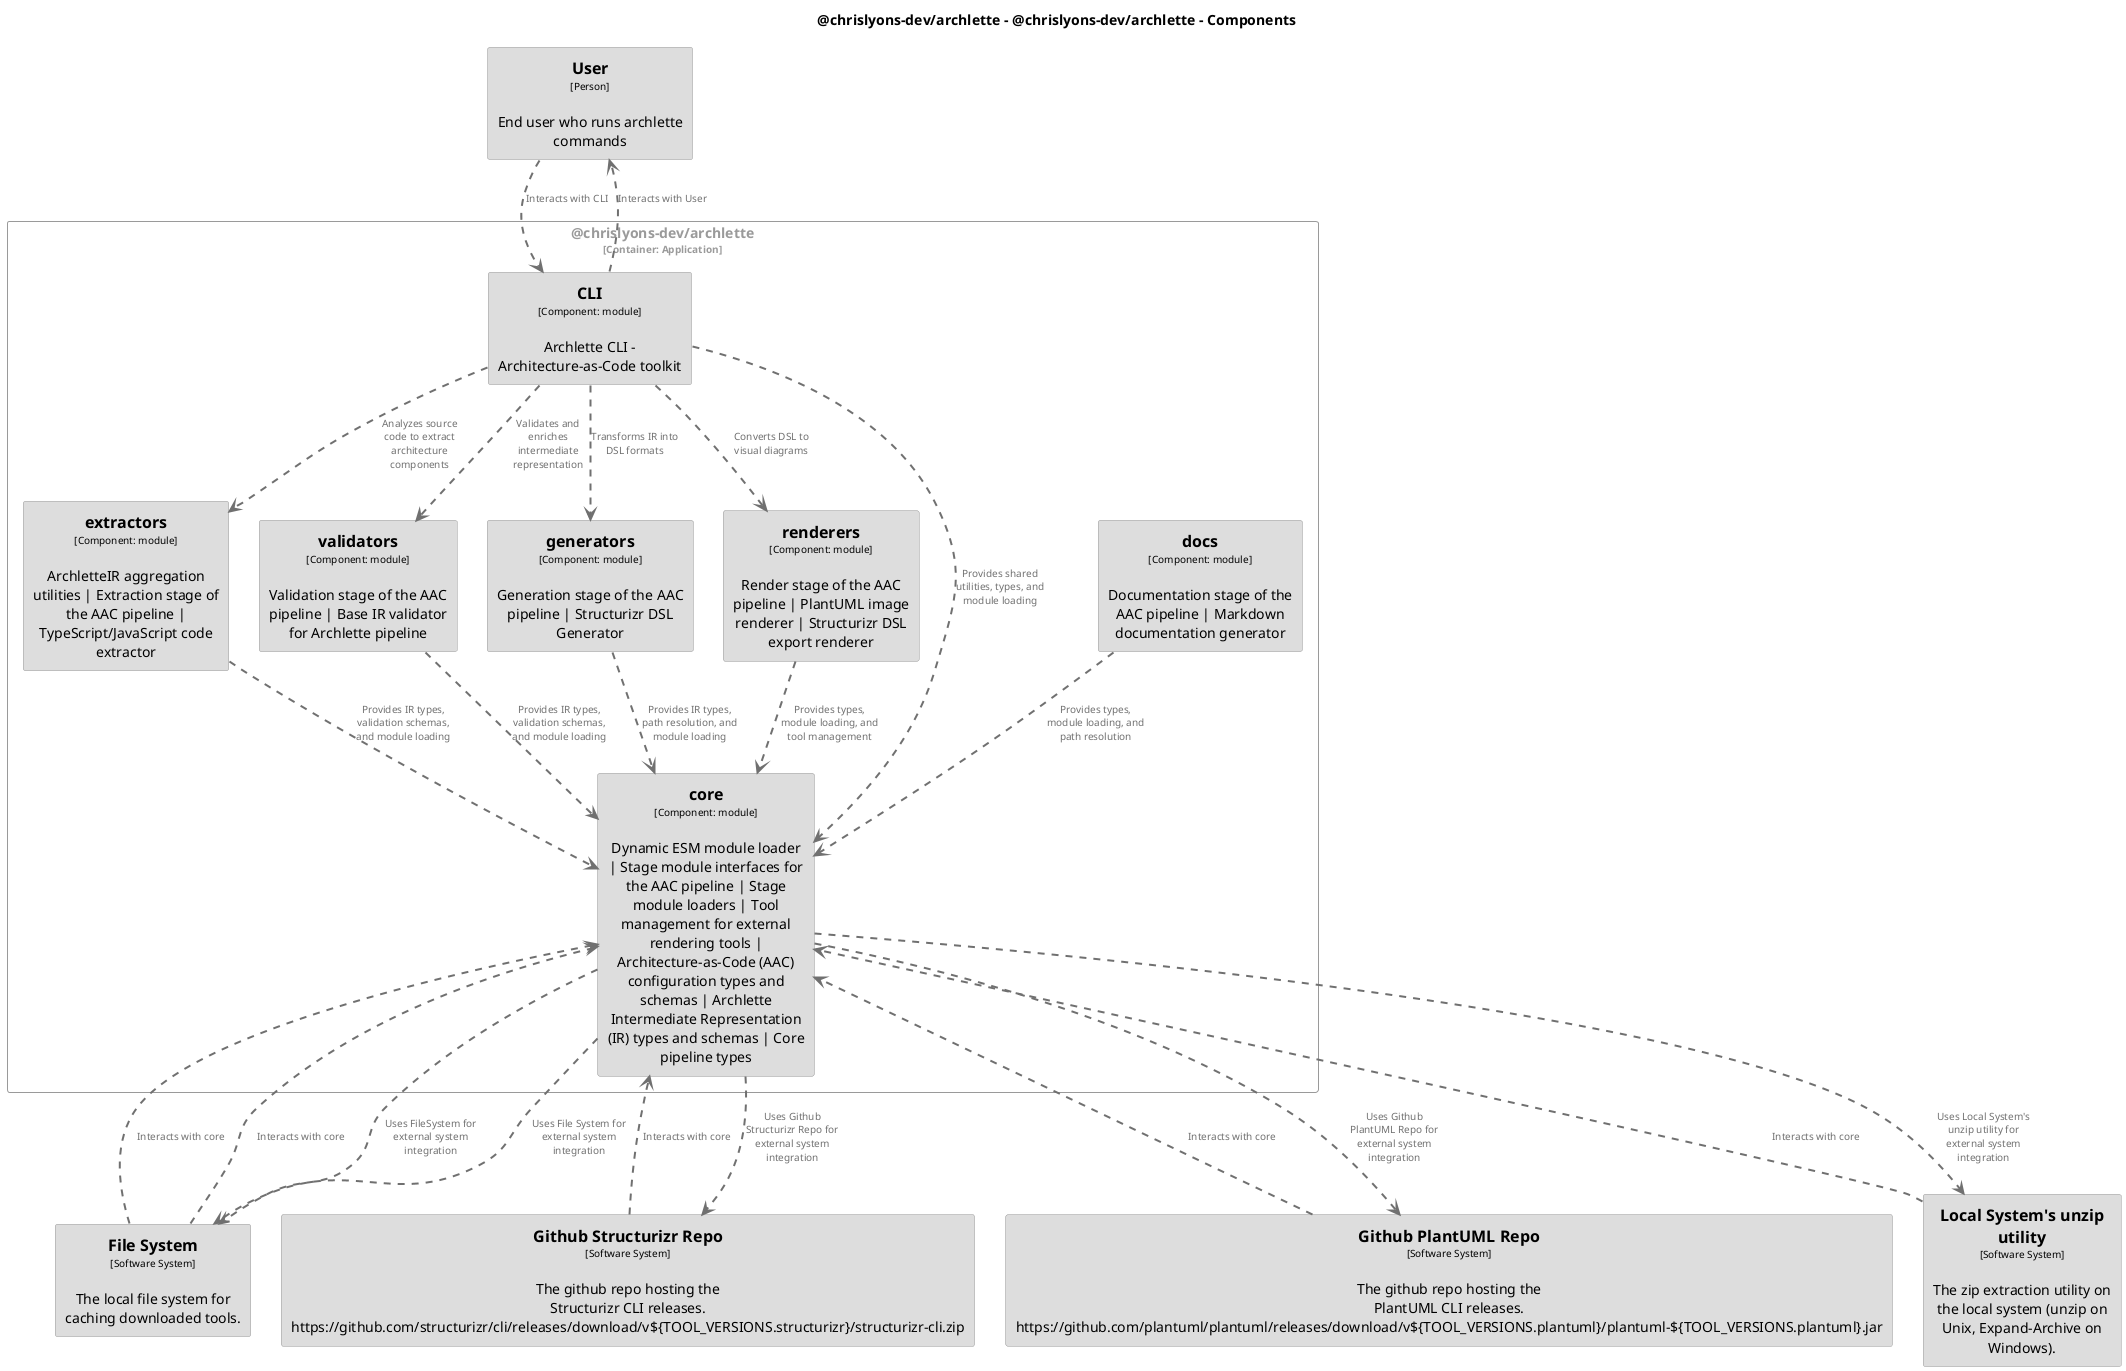 @startuml
set separator none
title @chrislyons-dev/archlette - @chrislyons-dev/archlette - Components

top to bottom direction
skinparam ranksep 60
skinparam nodesep 30

skinparam {
  arrowFontSize 10
  defaultTextAlignment center
  wrapWidth 200
  maxMessageSize 100
}

hide stereotype

skinparam rectangle<<chrislyonsdevarchlette.chrislyonsdevarchlette.CLI>> {
  BackgroundColor #dddddd
  FontColor #000000
  BorderColor #9a9a9a
  shadowing false
}
skinparam rectangle<<FileSystem>> {
  BackgroundColor #dddddd
  FontColor #000000
  BorderColor #9a9a9a
  shadowing false
}
skinparam rectangle<<FileSystem>> {
  BackgroundColor #dddddd
  FontColor #000000
  BorderColor #9a9a9a
  shadowing false
}
skinparam rectangle<<GithubPlantUMLRepo>> {
  BackgroundColor #dddddd
  FontColor #000000
  BorderColor #9a9a9a
  shadowing false
}
skinparam rectangle<<GithubStructurizrRepo>> {
  BackgroundColor #dddddd
  FontColor #000000
  BorderColor #9a9a9a
  shadowing false
}
skinparam rectangle<<LocalSystemsunziputility>> {
  BackgroundColor #dddddd
  FontColor #000000
  BorderColor #9a9a9a
  shadowing false
}
skinparam rectangle<<User>> {
  BackgroundColor #dddddd
  FontColor #000000
  BorderColor #9a9a9a
  shadowing false
}
skinparam rectangle<<chrislyonsdevarchlette.chrislyonsdevarchlette.core>> {
  BackgroundColor #dddddd
  FontColor #000000
  BorderColor #9a9a9a
  shadowing false
}
skinparam rectangle<<chrislyonsdevarchlette.chrislyonsdevarchlette.docs>> {
  BackgroundColor #dddddd
  FontColor #000000
  BorderColor #9a9a9a
  shadowing false
}
skinparam rectangle<<chrislyonsdevarchlette.chrislyonsdevarchlette.extractors>> {
  BackgroundColor #dddddd
  FontColor #000000
  BorderColor #9a9a9a
  shadowing false
}
skinparam rectangle<<chrislyonsdevarchlette.chrislyonsdevarchlette.generators>> {
  BackgroundColor #dddddd
  FontColor #000000
  BorderColor #9a9a9a
  shadowing false
}
skinparam rectangle<<chrislyonsdevarchlette.chrislyonsdevarchlette.renderers>> {
  BackgroundColor #dddddd
  FontColor #000000
  BorderColor #9a9a9a
  shadowing false
}
skinparam rectangle<<chrislyonsdevarchlette.chrislyonsdevarchlette.validators>> {
  BackgroundColor #dddddd
  FontColor #000000
  BorderColor #9a9a9a
  shadowing false
}
skinparam rectangle<<chrislyonsdevarchlette.chrislyonsdevarchlette>> {
  BorderColor #9a9a9a
  FontColor #9a9a9a
  shadowing false
}

rectangle "==User\n<size:10>[Person]</size>\n\nEnd user who runs archlette commands" <<User>> as User
rectangle "==FileSystem\n<size:10>[Software System]</size>\n\nFile system for reading and writing files" <<FileSystem>> as FileSystem
rectangle "==Github Structurizr Repo\n<size:10>[Software System]</size>\n\nThe github repo hosting the Structurizr CLI releases. https://github.com/structurizr/cli/releases/download/v${TOOL_VERSIONS.structurizr}/structurizr-cli.zip" <<GithubStructurizrRepo>> as GithubStructurizrRepo
rectangle "==Github PlantUML Repo\n<size:10>[Software System]</size>\n\nThe github repo hosting the PlantUML CLI releases. https://github.com/plantuml/plantuml/releases/download/v${TOOL_VERSIONS.plantuml}/plantuml-${TOOL_VERSIONS.plantuml}.jar" <<GithubPlantUMLRepo>> as GithubPlantUMLRepo
rectangle "==Local System's unzip utility\n<size:10>[Software System]</size>\n\nThe zip extraction utility on the local system (unzip on Unix, Expand-Archive on Windows)." <<LocalSystemsunziputility>> as LocalSystemsunziputility
rectangle "==File System\n<size:10>[Software System]</size>\n\nThe local file system for caching downloaded tools." <<FileSystem>> as FileSystem

rectangle "@chrislyons-dev/archlette\n<size:10>[Container: Application]</size>" <<chrislyonsdevarchlette.chrislyonsdevarchlette>> {
  rectangle "==extractors\n<size:10>[Component: module]</size>\n\nArchletteIR aggregation utilities | Extraction stage of the AAC pipeline | TypeScript/JavaScript code extractor" <<chrislyonsdevarchlette.chrislyonsdevarchlette.extractors>> as chrislyonsdevarchlette.chrislyonsdevarchlette.extractors
  rectangle "==validators\n<size:10>[Component: module]</size>\n\nValidation stage of the AAC pipeline | Base IR validator for Archlette pipeline" <<chrislyonsdevarchlette.chrislyonsdevarchlette.validators>> as chrislyonsdevarchlette.chrislyonsdevarchlette.validators
  rectangle "==generators\n<size:10>[Component: module]</size>\n\nGeneration stage of the AAC pipeline | Structurizr DSL Generator" <<chrislyonsdevarchlette.chrislyonsdevarchlette.generators>> as chrislyonsdevarchlette.chrislyonsdevarchlette.generators
  rectangle "==renderers\n<size:10>[Component: module]</size>\n\nRender stage of the AAC pipeline | PlantUML image renderer | Structurizr DSL export renderer" <<chrislyonsdevarchlette.chrislyonsdevarchlette.renderers>> as chrislyonsdevarchlette.chrislyonsdevarchlette.renderers
  rectangle "==docs\n<size:10>[Component: module]</size>\n\nDocumentation stage of the AAC pipeline | Markdown documentation generator" <<chrislyonsdevarchlette.chrislyonsdevarchlette.docs>> as chrislyonsdevarchlette.chrislyonsdevarchlette.docs
  rectangle "==core\n<size:10>[Component: module]</size>\n\nDynamic ESM module loader | Stage module interfaces for the AAC pipeline | Stage module loaders | Tool management for external rendering tools | Architecture-as-Code (AAC) configuration types and schemas | Archlette Intermediate Representation (IR) types and schemas | Core pipeline types" <<chrislyonsdevarchlette.chrislyonsdevarchlette.core>> as chrislyonsdevarchlette.chrislyonsdevarchlette.core
  rectangle "==CLI\n<size:10>[Component: module]</size>\n\nArchlette CLI - Architecture-as-Code toolkit" <<chrislyonsdevarchlette.chrislyonsdevarchlette.CLI>> as chrislyonsdevarchlette.chrislyonsdevarchlette.CLI
}

GithubStructurizrRepo .[#707070,thickness=2].> chrislyonsdevarchlette.chrislyonsdevarchlette.core : "<color:#707070>Interacts with core"
GithubPlantUMLRepo .[#707070,thickness=2].> chrislyonsdevarchlette.chrislyonsdevarchlette.core : "<color:#707070>Interacts with core"
LocalSystemsunziputility .[#707070,thickness=2].> chrislyonsdevarchlette.chrislyonsdevarchlette.core : "<color:#707070>Interacts with core"
FileSystem .[#707070,thickness=2].> chrislyonsdevarchlette.chrislyonsdevarchlette.core : "<color:#707070>Interacts with core"
chrislyonsdevarchlette.chrislyonsdevarchlette.CLI .[#707070,thickness=2].> User : "<color:#707070>Interacts with User"
chrislyonsdevarchlette.chrislyonsdevarchlette.core .[#707070,thickness=2].> FileSystem : "<color:#707070>Uses FileSystem for external system integration"
chrislyonsdevarchlette.chrislyonsdevarchlette.core .[#707070,thickness=2].> GithubStructurizrRepo : "<color:#707070>Uses Github Structurizr Repo for external system integration"
chrislyonsdevarchlette.chrislyonsdevarchlette.core .[#707070,thickness=2].> GithubPlantUMLRepo : "<color:#707070>Uses Github PlantUML Repo for external system integration"
chrislyonsdevarchlette.chrislyonsdevarchlette.core .[#707070,thickness=2].> LocalSystemsunziputility : "<color:#707070>Uses Local System's unzip utility for external system integration"
chrislyonsdevarchlette.chrislyonsdevarchlette.core .[#707070,thickness=2].> FileSystem : "<color:#707070>Uses File System for external system integration"
chrislyonsdevarchlette.chrislyonsdevarchlette.CLI .[#707070,thickness=2].> chrislyonsdevarchlette.chrislyonsdevarchlette.extractors : "<color:#707070>Analyzes source code to extract architecture components"
chrislyonsdevarchlette.chrislyonsdevarchlette.CLI .[#707070,thickness=2].> chrislyonsdevarchlette.chrislyonsdevarchlette.validators : "<color:#707070>Validates and enriches intermediate representation"
chrislyonsdevarchlette.chrislyonsdevarchlette.CLI .[#707070,thickness=2].> chrislyonsdevarchlette.chrislyonsdevarchlette.generators : "<color:#707070>Transforms IR into DSL formats"
chrislyonsdevarchlette.chrislyonsdevarchlette.CLI .[#707070,thickness=2].> chrislyonsdevarchlette.chrislyonsdevarchlette.renderers : "<color:#707070>Converts DSL to visual diagrams"
chrislyonsdevarchlette.chrislyonsdevarchlette.CLI .[#707070,thickness=2].> chrislyonsdevarchlette.chrislyonsdevarchlette.core : "<color:#707070>Provides shared utilities, types, and module loading"
chrislyonsdevarchlette.chrislyonsdevarchlette.extractors .[#707070,thickness=2].> chrislyonsdevarchlette.chrislyonsdevarchlette.core : "<color:#707070>Provides IR types, validation schemas, and module loading"
chrislyonsdevarchlette.chrislyonsdevarchlette.validators .[#707070,thickness=2].> chrislyonsdevarchlette.chrislyonsdevarchlette.core : "<color:#707070>Provides IR types, validation schemas, and module loading"
chrislyonsdevarchlette.chrislyonsdevarchlette.generators .[#707070,thickness=2].> chrislyonsdevarchlette.chrislyonsdevarchlette.core : "<color:#707070>Provides IR types, path resolution, and module loading"
chrislyonsdevarchlette.chrislyonsdevarchlette.renderers .[#707070,thickness=2].> chrislyonsdevarchlette.chrislyonsdevarchlette.core : "<color:#707070>Provides types, module loading, and tool management"
chrislyonsdevarchlette.chrislyonsdevarchlette.docs .[#707070,thickness=2].> chrislyonsdevarchlette.chrislyonsdevarchlette.core : "<color:#707070>Provides types, module loading, and path resolution"
User .[#707070,thickness=2].> chrislyonsdevarchlette.chrislyonsdevarchlette.CLI : "<color:#707070>Interacts with CLI"
FileSystem .[#707070,thickness=2].> chrislyonsdevarchlette.chrislyonsdevarchlette.core : "<color:#707070>Interacts with core"
@enduml